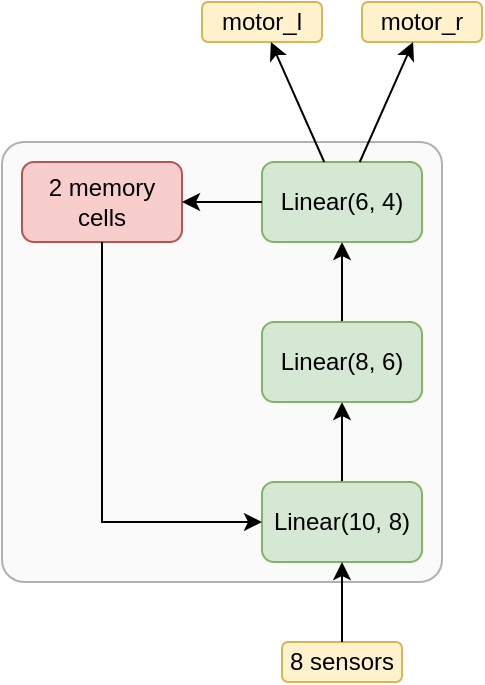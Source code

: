 <mxfile version="23.1.5" type="device">
  <diagram name="Page-1" id="9MfISoG66FYkF6dqaS6I">
    <mxGraphModel dx="596" dy="421" grid="1" gridSize="10" guides="1" tooltips="1" connect="1" arrows="1" fold="1" page="1" pageScale="1" pageWidth="827" pageHeight="1169" math="0" shadow="0">
      <root>
        <mxCell id="0" />
        <mxCell id="1" parent="0" />
        <mxCell id="YEi0Va8V3Dduwt573ee0-54" value="" style="rounded=1;whiteSpace=wrap;html=1;opacity=50;glass=0;shadow=0;fillColor=#f5f5f5;strokeColor=#666666;fontColor=#333333;arcSize=5;" vertex="1" parent="1">
          <mxGeometry x="190" y="390" width="220" height="220" as="geometry" />
        </mxCell>
        <mxCell id="YEi0Va8V3Dduwt573ee0-43" style="edgeStyle=orthogonalEdgeStyle;rounded=0;orthogonalLoop=1;jettySize=auto;html=1;" edge="1" parent="1" source="YEi0Va8V3Dduwt573ee0-40" target="YEi0Va8V3Dduwt573ee0-41">
          <mxGeometry relative="1" as="geometry" />
        </mxCell>
        <mxCell id="YEi0Va8V3Dduwt573ee0-40" value="Linear(10, 8)" style="rounded=1;whiteSpace=wrap;html=1;fillColor=#d5e8d4;strokeColor=#82b366;" vertex="1" parent="1">
          <mxGeometry x="320" y="560" width="80" height="40" as="geometry" />
        </mxCell>
        <mxCell id="YEi0Va8V3Dduwt573ee0-44" style="edgeStyle=orthogonalEdgeStyle;rounded=0;orthogonalLoop=1;jettySize=auto;html=1;entryX=0.5;entryY=1;entryDx=0;entryDy=0;" edge="1" parent="1" source="YEi0Va8V3Dduwt573ee0-41" target="YEi0Va8V3Dduwt573ee0-42">
          <mxGeometry relative="1" as="geometry" />
        </mxCell>
        <mxCell id="YEi0Va8V3Dduwt573ee0-41" value="Linear(8, 6)" style="rounded=1;whiteSpace=wrap;html=1;fillColor=#d5e8d4;strokeColor=#82b366;" vertex="1" parent="1">
          <mxGeometry x="320" y="480" width="80" height="40" as="geometry" />
        </mxCell>
        <mxCell id="YEi0Va8V3Dduwt573ee0-42" value="Linear(6, 4)" style="rounded=1;whiteSpace=wrap;html=1;fillColor=#d5e8d4;strokeColor=#82b366;" vertex="1" parent="1">
          <mxGeometry x="320" y="400" width="80" height="40" as="geometry" />
        </mxCell>
        <mxCell id="YEi0Va8V3Dduwt573ee0-45" value="motor_l" style="rounded=1;whiteSpace=wrap;html=1;fillColor=#fff2cc;strokeColor=#d6b656;" vertex="1" parent="1">
          <mxGeometry x="290" y="320" width="60" height="20" as="geometry" />
        </mxCell>
        <mxCell id="YEi0Va8V3Dduwt573ee0-46" value="motor_r" style="rounded=1;whiteSpace=wrap;html=1;fillColor=#fff2cc;strokeColor=#d6b656;" vertex="1" parent="1">
          <mxGeometry x="370" y="320" width="60" height="20" as="geometry" />
        </mxCell>
        <mxCell id="YEi0Va8V3Dduwt573ee0-47" value="2 memory cells" style="rounded=1;whiteSpace=wrap;html=1;fillColor=#f8cecc;strokeColor=#b85450;" vertex="1" parent="1">
          <mxGeometry x="200" y="400" width="80" height="40" as="geometry" />
        </mxCell>
        <mxCell id="YEi0Va8V3Dduwt573ee0-48" value="" style="endArrow=classic;html=1;rounded=0;" edge="1" parent="1" source="YEi0Va8V3Dduwt573ee0-42" target="YEi0Va8V3Dduwt573ee0-45">
          <mxGeometry width="50" height="50" relative="1" as="geometry">
            <mxPoint x="460" y="480" as="sourcePoint" />
            <mxPoint x="510" y="430" as="targetPoint" />
          </mxGeometry>
        </mxCell>
        <mxCell id="YEi0Va8V3Dduwt573ee0-49" value="" style="endArrow=classic;html=1;rounded=0;" edge="1" parent="1" source="YEi0Va8V3Dduwt573ee0-42" target="YEi0Va8V3Dduwt573ee0-46">
          <mxGeometry width="50" height="50" relative="1" as="geometry">
            <mxPoint x="470" y="450" as="sourcePoint" />
            <mxPoint x="520" y="400" as="targetPoint" />
          </mxGeometry>
        </mxCell>
        <mxCell id="YEi0Va8V3Dduwt573ee0-50" value="" style="endArrow=classic;html=1;rounded=0;" edge="1" parent="1" source="YEi0Va8V3Dduwt573ee0-42" target="YEi0Va8V3Dduwt573ee0-47">
          <mxGeometry width="50" height="50" relative="1" as="geometry">
            <mxPoint x="180" y="490" as="sourcePoint" />
            <mxPoint x="230" y="440" as="targetPoint" />
          </mxGeometry>
        </mxCell>
        <mxCell id="YEi0Va8V3Dduwt573ee0-51" value="" style="endArrow=classic;html=1;rounded=0;" edge="1" parent="1" source="YEi0Va8V3Dduwt573ee0-47" target="YEi0Va8V3Dduwt573ee0-40">
          <mxGeometry width="50" height="50" relative="1" as="geometry">
            <mxPoint x="220" y="490" as="sourcePoint" />
            <mxPoint x="270" y="440" as="targetPoint" />
            <Array as="points">
              <mxPoint x="240" y="580" />
            </Array>
          </mxGeometry>
        </mxCell>
        <mxCell id="YEi0Va8V3Dduwt573ee0-52" value="8 sensors" style="rounded=1;whiteSpace=wrap;html=1;fillColor=#fff2cc;strokeColor=#d6b656;" vertex="1" parent="1">
          <mxGeometry x="330" y="640" width="60" height="20" as="geometry" />
        </mxCell>
        <mxCell id="YEi0Va8V3Dduwt573ee0-53" value="" style="endArrow=classic;html=1;rounded=0;" edge="1" parent="1" source="YEi0Va8V3Dduwt573ee0-52" target="YEi0Va8V3Dduwt573ee0-40">
          <mxGeometry width="50" height="50" relative="1" as="geometry">
            <mxPoint x="420" y="680" as="sourcePoint" />
            <mxPoint x="470" y="630" as="targetPoint" />
          </mxGeometry>
        </mxCell>
      </root>
    </mxGraphModel>
  </diagram>
</mxfile>
